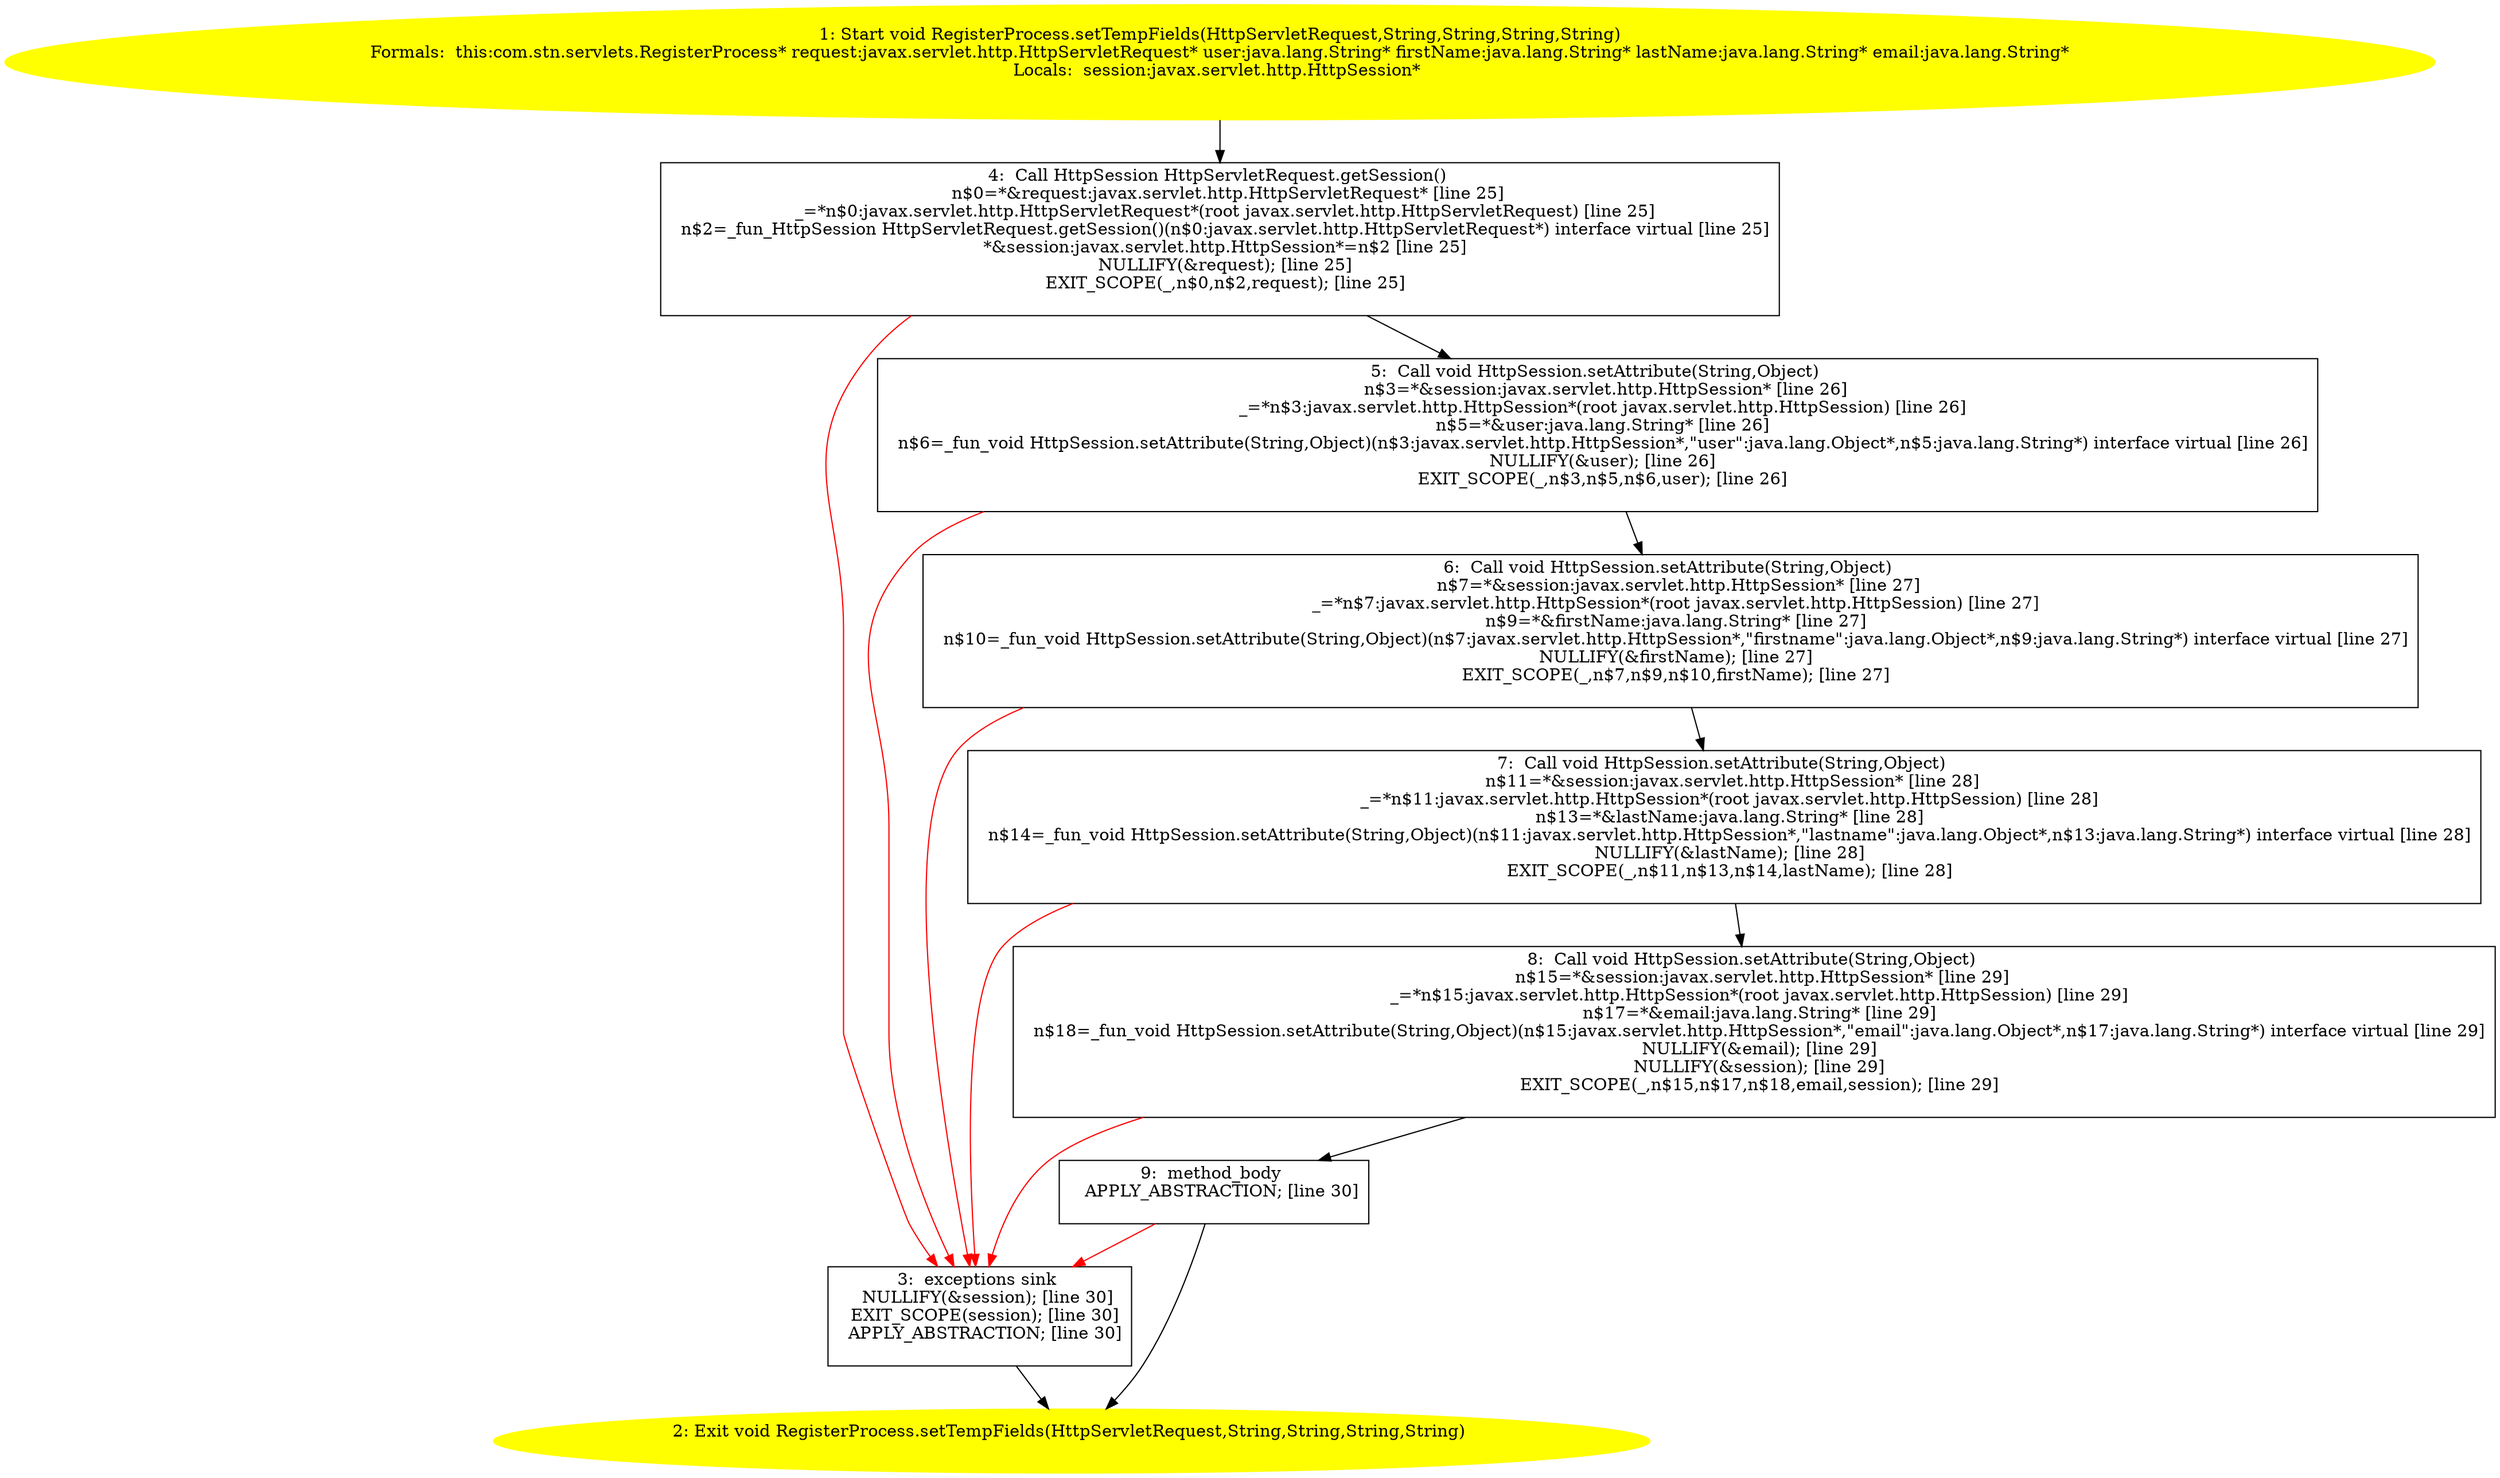 /* @generated */
digraph cfg {
"com.stn.servlets.RegisterProcess.setTempFields(javax.servlet.http.HttpServletRequest,java.lang.Strin.63ab14756d88c97ab21411719914d6c0_1" [label="1: Start void RegisterProcess.setTempFields(HttpServletRequest,String,String,String,String)\nFormals:  this:com.stn.servlets.RegisterProcess* request:javax.servlet.http.HttpServletRequest* user:java.lang.String* firstName:java.lang.String* lastName:java.lang.String* email:java.lang.String*\nLocals:  session:javax.servlet.http.HttpSession* \n  " color=yellow style=filled]
	

	 "com.stn.servlets.RegisterProcess.setTempFields(javax.servlet.http.HttpServletRequest,java.lang.Strin.63ab14756d88c97ab21411719914d6c0_1" -> "com.stn.servlets.RegisterProcess.setTempFields(javax.servlet.http.HttpServletRequest,java.lang.Strin.63ab14756d88c97ab21411719914d6c0_4" ;
"com.stn.servlets.RegisterProcess.setTempFields(javax.servlet.http.HttpServletRequest,java.lang.Strin.63ab14756d88c97ab21411719914d6c0_2" [label="2: Exit void RegisterProcess.setTempFields(HttpServletRequest,String,String,String,String) \n  " color=yellow style=filled]
	

"com.stn.servlets.RegisterProcess.setTempFields(javax.servlet.http.HttpServletRequest,java.lang.Strin.63ab14756d88c97ab21411719914d6c0_3" [label="3:  exceptions sink \n   NULLIFY(&session); [line 30]\n  EXIT_SCOPE(session); [line 30]\n  APPLY_ABSTRACTION; [line 30]\n " shape="box"]
	

	 "com.stn.servlets.RegisterProcess.setTempFields(javax.servlet.http.HttpServletRequest,java.lang.Strin.63ab14756d88c97ab21411719914d6c0_3" -> "com.stn.servlets.RegisterProcess.setTempFields(javax.servlet.http.HttpServletRequest,java.lang.Strin.63ab14756d88c97ab21411719914d6c0_2" ;
"com.stn.servlets.RegisterProcess.setTempFields(javax.servlet.http.HttpServletRequest,java.lang.Strin.63ab14756d88c97ab21411719914d6c0_4" [label="4:  Call HttpSession HttpServletRequest.getSession() \n   n$0=*&request:javax.servlet.http.HttpServletRequest* [line 25]\n  _=*n$0:javax.servlet.http.HttpServletRequest*(root javax.servlet.http.HttpServletRequest) [line 25]\n  n$2=_fun_HttpSession HttpServletRequest.getSession()(n$0:javax.servlet.http.HttpServletRequest*) interface virtual [line 25]\n  *&session:javax.servlet.http.HttpSession*=n$2 [line 25]\n  NULLIFY(&request); [line 25]\n  EXIT_SCOPE(_,n$0,n$2,request); [line 25]\n " shape="box"]
	

	 "com.stn.servlets.RegisterProcess.setTempFields(javax.servlet.http.HttpServletRequest,java.lang.Strin.63ab14756d88c97ab21411719914d6c0_4" -> "com.stn.servlets.RegisterProcess.setTempFields(javax.servlet.http.HttpServletRequest,java.lang.Strin.63ab14756d88c97ab21411719914d6c0_5" ;
	 "com.stn.servlets.RegisterProcess.setTempFields(javax.servlet.http.HttpServletRequest,java.lang.Strin.63ab14756d88c97ab21411719914d6c0_4" -> "com.stn.servlets.RegisterProcess.setTempFields(javax.servlet.http.HttpServletRequest,java.lang.Strin.63ab14756d88c97ab21411719914d6c0_3" [color="red" ];
"com.stn.servlets.RegisterProcess.setTempFields(javax.servlet.http.HttpServletRequest,java.lang.Strin.63ab14756d88c97ab21411719914d6c0_5" [label="5:  Call void HttpSession.setAttribute(String,Object) \n   n$3=*&session:javax.servlet.http.HttpSession* [line 26]\n  _=*n$3:javax.servlet.http.HttpSession*(root javax.servlet.http.HttpSession) [line 26]\n  n$5=*&user:java.lang.String* [line 26]\n  n$6=_fun_void HttpSession.setAttribute(String,Object)(n$3:javax.servlet.http.HttpSession*,\"user\":java.lang.Object*,n$5:java.lang.String*) interface virtual [line 26]\n  NULLIFY(&user); [line 26]\n  EXIT_SCOPE(_,n$3,n$5,n$6,user); [line 26]\n " shape="box"]
	

	 "com.stn.servlets.RegisterProcess.setTempFields(javax.servlet.http.HttpServletRequest,java.lang.Strin.63ab14756d88c97ab21411719914d6c0_5" -> "com.stn.servlets.RegisterProcess.setTempFields(javax.servlet.http.HttpServletRequest,java.lang.Strin.63ab14756d88c97ab21411719914d6c0_6" ;
	 "com.stn.servlets.RegisterProcess.setTempFields(javax.servlet.http.HttpServletRequest,java.lang.Strin.63ab14756d88c97ab21411719914d6c0_5" -> "com.stn.servlets.RegisterProcess.setTempFields(javax.servlet.http.HttpServletRequest,java.lang.Strin.63ab14756d88c97ab21411719914d6c0_3" [color="red" ];
"com.stn.servlets.RegisterProcess.setTempFields(javax.servlet.http.HttpServletRequest,java.lang.Strin.63ab14756d88c97ab21411719914d6c0_6" [label="6:  Call void HttpSession.setAttribute(String,Object) \n   n$7=*&session:javax.servlet.http.HttpSession* [line 27]\n  _=*n$7:javax.servlet.http.HttpSession*(root javax.servlet.http.HttpSession) [line 27]\n  n$9=*&firstName:java.lang.String* [line 27]\n  n$10=_fun_void HttpSession.setAttribute(String,Object)(n$7:javax.servlet.http.HttpSession*,\"firstname\":java.lang.Object*,n$9:java.lang.String*) interface virtual [line 27]\n  NULLIFY(&firstName); [line 27]\n  EXIT_SCOPE(_,n$7,n$9,n$10,firstName); [line 27]\n " shape="box"]
	

	 "com.stn.servlets.RegisterProcess.setTempFields(javax.servlet.http.HttpServletRequest,java.lang.Strin.63ab14756d88c97ab21411719914d6c0_6" -> "com.stn.servlets.RegisterProcess.setTempFields(javax.servlet.http.HttpServletRequest,java.lang.Strin.63ab14756d88c97ab21411719914d6c0_7" ;
	 "com.stn.servlets.RegisterProcess.setTempFields(javax.servlet.http.HttpServletRequest,java.lang.Strin.63ab14756d88c97ab21411719914d6c0_6" -> "com.stn.servlets.RegisterProcess.setTempFields(javax.servlet.http.HttpServletRequest,java.lang.Strin.63ab14756d88c97ab21411719914d6c0_3" [color="red" ];
"com.stn.servlets.RegisterProcess.setTempFields(javax.servlet.http.HttpServletRequest,java.lang.Strin.63ab14756d88c97ab21411719914d6c0_7" [label="7:  Call void HttpSession.setAttribute(String,Object) \n   n$11=*&session:javax.servlet.http.HttpSession* [line 28]\n  _=*n$11:javax.servlet.http.HttpSession*(root javax.servlet.http.HttpSession) [line 28]\n  n$13=*&lastName:java.lang.String* [line 28]\n  n$14=_fun_void HttpSession.setAttribute(String,Object)(n$11:javax.servlet.http.HttpSession*,\"lastname\":java.lang.Object*,n$13:java.lang.String*) interface virtual [line 28]\n  NULLIFY(&lastName); [line 28]\n  EXIT_SCOPE(_,n$11,n$13,n$14,lastName); [line 28]\n " shape="box"]
	

	 "com.stn.servlets.RegisterProcess.setTempFields(javax.servlet.http.HttpServletRequest,java.lang.Strin.63ab14756d88c97ab21411719914d6c0_7" -> "com.stn.servlets.RegisterProcess.setTempFields(javax.servlet.http.HttpServletRequest,java.lang.Strin.63ab14756d88c97ab21411719914d6c0_8" ;
	 "com.stn.servlets.RegisterProcess.setTempFields(javax.servlet.http.HttpServletRequest,java.lang.Strin.63ab14756d88c97ab21411719914d6c0_7" -> "com.stn.servlets.RegisterProcess.setTempFields(javax.servlet.http.HttpServletRequest,java.lang.Strin.63ab14756d88c97ab21411719914d6c0_3" [color="red" ];
"com.stn.servlets.RegisterProcess.setTempFields(javax.servlet.http.HttpServletRequest,java.lang.Strin.63ab14756d88c97ab21411719914d6c0_8" [label="8:  Call void HttpSession.setAttribute(String,Object) \n   n$15=*&session:javax.servlet.http.HttpSession* [line 29]\n  _=*n$15:javax.servlet.http.HttpSession*(root javax.servlet.http.HttpSession) [line 29]\n  n$17=*&email:java.lang.String* [line 29]\n  n$18=_fun_void HttpSession.setAttribute(String,Object)(n$15:javax.servlet.http.HttpSession*,\"email\":java.lang.Object*,n$17:java.lang.String*) interface virtual [line 29]\n  NULLIFY(&email); [line 29]\n  NULLIFY(&session); [line 29]\n  EXIT_SCOPE(_,n$15,n$17,n$18,email,session); [line 29]\n " shape="box"]
	

	 "com.stn.servlets.RegisterProcess.setTempFields(javax.servlet.http.HttpServletRequest,java.lang.Strin.63ab14756d88c97ab21411719914d6c0_8" -> "com.stn.servlets.RegisterProcess.setTempFields(javax.servlet.http.HttpServletRequest,java.lang.Strin.63ab14756d88c97ab21411719914d6c0_9" ;
	 "com.stn.servlets.RegisterProcess.setTempFields(javax.servlet.http.HttpServletRequest,java.lang.Strin.63ab14756d88c97ab21411719914d6c0_8" -> "com.stn.servlets.RegisterProcess.setTempFields(javax.servlet.http.HttpServletRequest,java.lang.Strin.63ab14756d88c97ab21411719914d6c0_3" [color="red" ];
"com.stn.servlets.RegisterProcess.setTempFields(javax.servlet.http.HttpServletRequest,java.lang.Strin.63ab14756d88c97ab21411719914d6c0_9" [label="9:  method_body \n   APPLY_ABSTRACTION; [line 30]\n " shape="box"]
	

	 "com.stn.servlets.RegisterProcess.setTempFields(javax.servlet.http.HttpServletRequest,java.lang.Strin.63ab14756d88c97ab21411719914d6c0_9" -> "com.stn.servlets.RegisterProcess.setTempFields(javax.servlet.http.HttpServletRequest,java.lang.Strin.63ab14756d88c97ab21411719914d6c0_2" ;
	 "com.stn.servlets.RegisterProcess.setTempFields(javax.servlet.http.HttpServletRequest,java.lang.Strin.63ab14756d88c97ab21411719914d6c0_9" -> "com.stn.servlets.RegisterProcess.setTempFields(javax.servlet.http.HttpServletRequest,java.lang.Strin.63ab14756d88c97ab21411719914d6c0_3" [color="red" ];
}

